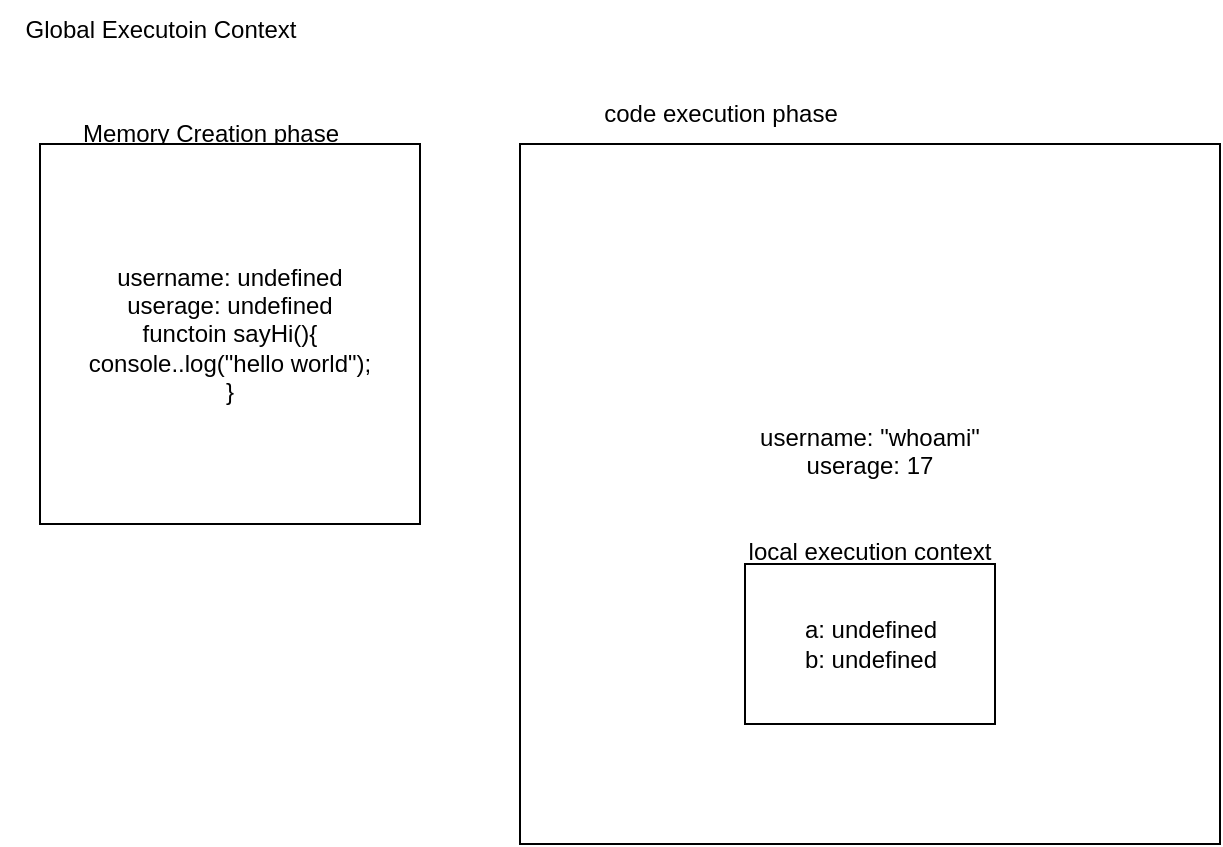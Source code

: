 <mxfile>
    <diagram id="TPwKPCr_CbAVBi3QqlK2" name="Page-1">
        <mxGraphModel grid="1" page="1" gridSize="10" guides="1" tooltips="1" connect="1" arrows="1" fold="1" pageScale="1" pageWidth="850" pageHeight="1100" math="0" shadow="0">
            <root>
                <mxCell id="0"/>
                <mxCell id="1" parent="0"/>
                <mxCell id="5" value="Global Executoin Context" style="text;html=1;align=center;verticalAlign=middle;resizable=0;points=[];autosize=1;strokeColor=none;fillColor=none;" parent="1" vertex="1">
                    <mxGeometry y="48" width="160" height="30" as="geometry"/>
                </mxCell>
                <mxCell id="6" value="Memory Creation phase" style="text;html=1;align=center;verticalAlign=middle;resizable=0;points=[];autosize=1;strokeColor=none;fillColor=none;strokeWidth=0;" parent="1" vertex="1">
                    <mxGeometry x="30" y="100" width="150" height="30" as="geometry"/>
                </mxCell>
                <mxCell id="7" value="username: undefined&lt;div&gt;userage: undefined&lt;/div&gt;&lt;div&gt;functoin sayHi(){&lt;/div&gt;&lt;div&gt;console..log(&quot;hello world&quot;);&lt;/div&gt;&lt;div&gt;}&lt;/div&gt;" style="whiteSpace=wrap;html=1;aspect=fixed;" parent="1" vertex="1">
                    <mxGeometry x="20" y="120" width="190" height="190" as="geometry"/>
                </mxCell>
                <mxCell id="8" value="code execution phase" style="text;html=1;align=center;verticalAlign=middle;resizable=0;points=[];autosize=1;strokeColor=none;fillColor=none;" parent="1" vertex="1">
                    <mxGeometry x="290" y="90" width="140" height="30" as="geometry"/>
                </mxCell>
                <mxCell id="9" value="username: &quot;whoami&quot;&lt;div&gt;userage: 17&lt;/div&gt;&lt;div&gt;&lt;br&gt;&lt;/div&gt;&lt;div&gt;&lt;br&gt;&lt;/div&gt;&lt;div&gt;local execution context&lt;/div&gt;" style="whiteSpace=wrap;html=1;aspect=fixed;" parent="1" vertex="1">
                    <mxGeometry x="260" y="120" width="350" height="350" as="geometry"/>
                </mxCell>
                <mxCell id="12" value="a: undefined&lt;div&gt;b: undefined&lt;/div&gt;" style="rounded=0;whiteSpace=wrap;html=1;" parent="1" vertex="1">
                    <mxGeometry x="372.5" y="330" width="125" height="80" as="geometry"/>
                </mxCell>
            </root>
        </mxGraphModel>
    </diagram>
    <diagram id="6gwG8u05fAmKO9pcKrlP" name="Page-2">
        <mxGraphModel dx="1853" dy="1056" grid="1" gridSize="10" guides="1" tooltips="1" connect="1" arrows="1" fold="1" page="1" pageScale="1" pageWidth="850" pageHeight="1100" math="0" shadow="0">
            <root>
                <mxCell id="0"/>
                <mxCell id="1" parent="0"/>
                <mxCell id="FgGTs0vMNKHqahiv2DeP-1" value="" style="rounded=0;whiteSpace=wrap;html=1;" parent="1" vertex="1">
                    <mxGeometry x="30" y="30" width="220" height="750" as="geometry"/>
                </mxCell>
                <mxCell id="FgGTs0vMNKHqahiv2DeP-2" value="&lt;h1&gt;Call Stack&lt;/h1&gt;" style="text;html=1;align=center;verticalAlign=middle;resizable=0;points=[];autosize=1;strokeColor=none;fillColor=none;strokeWidth=4;" parent="1" vertex="1">
                    <mxGeometry x="69" y="777" width="140" height="70" as="geometry"/>
                </mxCell>
                <mxCell id="FgGTs0vMNKHqahiv2DeP-3" value="&lt;h3&gt;Global (anonymous)&lt;/h3&gt;" style="rounded=0;whiteSpace=wrap;html=1;" parent="1" vertex="1">
                    <mxGeometry x="43.13" y="690" width="193.75" height="70" as="geometry"/>
                </mxCell>
                <mxCell id="FgGTs0vMNKHqahiv2DeP-4" value="&lt;h3&gt;sayHi&lt;/h3&gt;" style="rounded=0;whiteSpace=wrap;html=1;" parent="1" vertex="1">
                    <mxGeometry x="43.13" y="610" width="193.75" height="70" as="geometry"/>
                </mxCell>
                <mxCell id="FgGTs0vMNKHqahiv2DeP-5" value="&lt;h3&gt;add&lt;/h3&gt;" style="rounded=0;whiteSpace=wrap;html=1;" parent="1" vertex="1">
                    <mxGeometry x="42.13" y="526" width="193.75" height="70" as="geometry"/>
                </mxCell>
                <mxCell id="FgGTs0vMNKHqahiv2DeP-6" value="&lt;h3&gt;kuchBhi&lt;/h3&gt;" style="rounded=0;whiteSpace=wrap;html=1;" parent="1" vertex="1">
                    <mxGeometry x="43.13" y="441" width="193.75" height="70" as="geometry"/>
                </mxCell>
                <mxCell id="FgGTs0vMNKHqahiv2DeP-8" value="" style="edgeStyle=none;orthogonalLoop=1;jettySize=auto;html=1;" parent="1" edge="1">
                    <mxGeometry width="80" relative="1" as="geometry">
                        <mxPoint x="240" y="500" as="sourcePoint"/>
                        <mxPoint x="320" y="500" as="targetPoint"/>
                        <Array as="points"/>
                    </mxGeometry>
                </mxCell>
            </root>
        </mxGraphModel>
    </diagram>
    <diagram id="ZVtN8b_OEpKfX6qskath" name="Page-3">
        <mxGraphModel dx="1853" dy="1056" grid="1" gridSize="10" guides="1" tooltips="1" connect="1" arrows="1" fold="1" page="1" pageScale="1" pageWidth="850" pageHeight="1100" math="0" shadow="0">
            <root>
                <mxCell id="0"/>
                <mxCell id="1" parent="0"/>
                <mxCell id="-XKK8kTDnnfqQepJeHYf-1" value="" style="rounded=0;whiteSpace=wrap;html=1;" parent="1" vertex="1">
                    <mxGeometry x="60" y="100" width="670" height="430" as="geometry"/>
                </mxCell>
                <mxCell id="-XKK8kTDnnfqQepJeHYf-3" value="&lt;h1&gt;Global Scope&lt;/h1&gt;" style="text;html=1;align=center;verticalAlign=middle;resizable=0;points=[];autosize=1;strokeColor=none;fillColor=none;" parent="1" vertex="1">
                    <mxGeometry x="60" y="40" width="180" height="70" as="geometry"/>
                </mxCell>
                <mxCell id="-XKK8kTDnnfqQepJeHYf-4" value="&lt;h2&gt;window object&lt;/h2&gt;" style="rounded=1;whiteSpace=wrap;html=1;" parent="1" vertex="1">
                    <mxGeometry x="90" y="150" width="170" height="60" as="geometry"/>
                </mxCell>
                <mxCell id="-XKK8kTDnnfqQepJeHYf-5" value="&lt;h2&gt;script scope&lt;/h2&gt;" style="rounded=1;whiteSpace=wrap;html=1;" parent="1" vertex="1">
                    <mxGeometry x="520" y="150" width="160" height="60" as="geometry"/>
                </mxCell>
                <mxCell id="-XKK8kTDnnfqQepJeHYf-6" value="&lt;h3&gt;a: 50;&lt;/h3&gt;" style="text;html=1;align=center;verticalAlign=middle;resizable=0;points=[];autosize=1;strokeColor=none;fillColor=none;" parent="1" vertex="1">
                    <mxGeometry x="145" y="213" width="60" height="60" as="geometry"/>
                </mxCell>
                <mxCell id="-XKK8kTDnnfqQepJeHYf-7" value="username: &quot;abdul rafay&quot;" style="text;html=1;align=center;verticalAlign=middle;resizable=0;points=[];autosize=1;strokeColor=none;fillColor=none;" parent="1" vertex="1">
                    <mxGeometry x="525" y="228" width="150" height="30" as="geometry"/>
                </mxCell>
                <mxCell id="-XKK8kTDnnfqQepJeHYf-8" value="userage: 25" style="text;html=1;align=center;verticalAlign=middle;resizable=0;points=[];autosize=1;strokeColor=none;fillColor=none;" parent="1" vertex="1">
                    <mxGeometry x="525" y="258" width="90" height="30" as="geometry"/>
                </mxCell>
            </root>
        </mxGraphModel>
    </diagram>
</mxfile>
